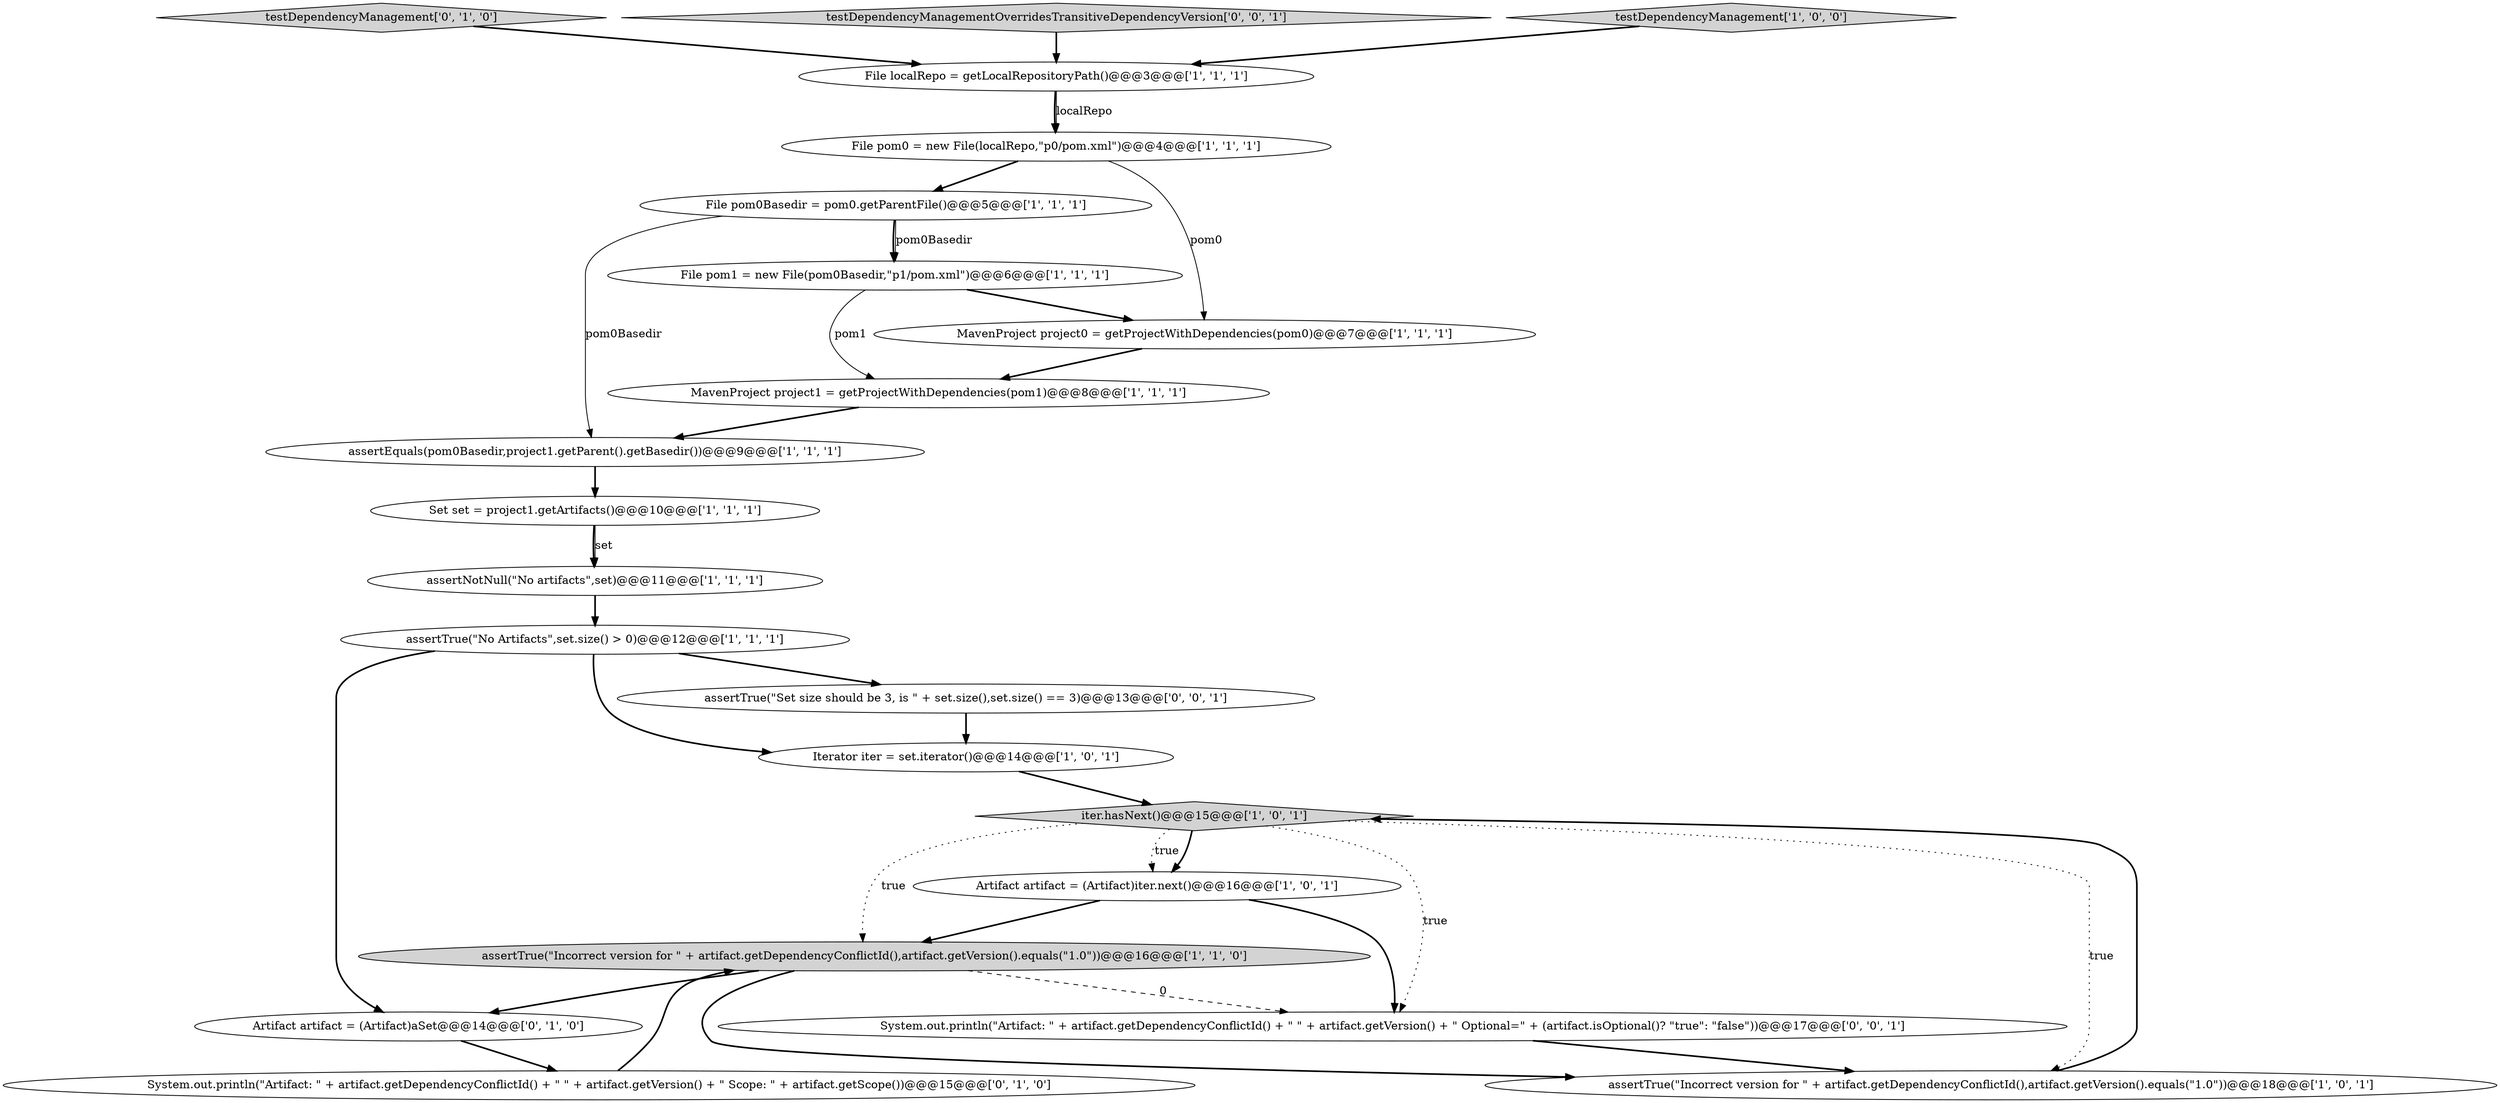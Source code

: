 digraph {
3 [style = filled, label = "iter.hasNext()@@@15@@@['1', '0', '1']", fillcolor = lightgray, shape = diamond image = "AAA0AAABBB1BBB"];
8 [style = filled, label = "Iterator iter = set.iterator()@@@14@@@['1', '0', '1']", fillcolor = white, shape = ellipse image = "AAA0AAABBB1BBB"];
0 [style = filled, label = "Set set = project1.getArtifacts()@@@10@@@['1', '1', '1']", fillcolor = white, shape = ellipse image = "AAA0AAABBB1BBB"];
16 [style = filled, label = "testDependencyManagement['0', '1', '0']", fillcolor = lightgray, shape = diamond image = "AAA0AAABBB2BBB"];
11 [style = filled, label = "assertTrue(\"Incorrect version for \" + artifact.getDependencyConflictId(),artifact.getVersion().equals(\"1.0\"))@@@16@@@['1', '1', '0']", fillcolor = lightgray, shape = ellipse image = "AAA0AAABBB1BBB"];
5 [style = filled, label = "File pom0Basedir = pom0.getParentFile()@@@5@@@['1', '1', '1']", fillcolor = white, shape = ellipse image = "AAA0AAABBB1BBB"];
2 [style = filled, label = "File pom1 = new File(pom0Basedir,\"p1/pom.xml\")@@@6@@@['1', '1', '1']", fillcolor = white, shape = ellipse image = "AAA0AAABBB1BBB"];
20 [style = filled, label = "testDependencyManagementOverridesTransitiveDependencyVersion['0', '0', '1']", fillcolor = lightgray, shape = diamond image = "AAA0AAABBB3BBB"];
6 [style = filled, label = "assertNotNull(\"No artifacts\",set)@@@11@@@['1', '1', '1']", fillcolor = white, shape = ellipse image = "AAA0AAABBB1BBB"];
10 [style = filled, label = "assertEquals(pom0Basedir,project1.getParent().getBasedir())@@@9@@@['1', '1', '1']", fillcolor = white, shape = ellipse image = "AAA0AAABBB1BBB"];
18 [style = filled, label = "System.out.println(\"Artifact: \" + artifact.getDependencyConflictId() + \" \" + artifact.getVersion() + \" Scope: \" + artifact.getScope())@@@15@@@['0', '1', '0']", fillcolor = white, shape = ellipse image = "AAA0AAABBB2BBB"];
12 [style = filled, label = "MavenProject project1 = getProjectWithDependencies(pom1)@@@8@@@['1', '1', '1']", fillcolor = white, shape = ellipse image = "AAA0AAABBB1BBB"];
9 [style = filled, label = "MavenProject project0 = getProjectWithDependencies(pom0)@@@7@@@['1', '1', '1']", fillcolor = white, shape = ellipse image = "AAA0AAABBB1BBB"];
21 [style = filled, label = "System.out.println(\"Artifact: \" + artifact.getDependencyConflictId() + \" \" + artifact.getVersion() + \" Optional=\" + (artifact.isOptional()? \"true\": \"false\"))@@@17@@@['0', '0', '1']", fillcolor = white, shape = ellipse image = "AAA0AAABBB3BBB"];
19 [style = filled, label = "assertTrue(\"Set size should be 3, is \" + set.size(),set.size() == 3)@@@13@@@['0', '0', '1']", fillcolor = white, shape = ellipse image = "AAA0AAABBB3BBB"];
1 [style = filled, label = "Artifact artifact = (Artifact)iter.next()@@@16@@@['1', '0', '1']", fillcolor = white, shape = ellipse image = "AAA0AAABBB1BBB"];
14 [style = filled, label = "File pom0 = new File(localRepo,\"p0/pom.xml\")@@@4@@@['1', '1', '1']", fillcolor = white, shape = ellipse image = "AAA0AAABBB1BBB"];
15 [style = filled, label = "assertTrue(\"Incorrect version for \" + artifact.getDependencyConflictId(),artifact.getVersion().equals(\"1.0\"))@@@18@@@['1', '0', '1']", fillcolor = white, shape = ellipse image = "AAA0AAABBB1BBB"];
7 [style = filled, label = "assertTrue(\"No Artifacts\",set.size() > 0)@@@12@@@['1', '1', '1']", fillcolor = white, shape = ellipse image = "AAA0AAABBB1BBB"];
13 [style = filled, label = "testDependencyManagement['1', '0', '0']", fillcolor = lightgray, shape = diamond image = "AAA0AAABBB1BBB"];
17 [style = filled, label = "Artifact artifact = (Artifact)aSet@@@14@@@['0', '1', '0']", fillcolor = white, shape = ellipse image = "AAA0AAABBB2BBB"];
4 [style = filled, label = "File localRepo = getLocalRepositoryPath()@@@3@@@['1', '1', '1']", fillcolor = white, shape = ellipse image = "AAA0AAABBB1BBB"];
3->11 [style = dotted, label="true"];
4->14 [style = bold, label=""];
14->9 [style = solid, label="pom0"];
7->17 [style = bold, label=""];
3->1 [style = bold, label=""];
0->6 [style = bold, label=""];
21->15 [style = bold, label=""];
18->11 [style = bold, label=""];
8->3 [style = bold, label=""];
5->2 [style = solid, label="pom0Basedir"];
2->9 [style = bold, label=""];
7->8 [style = bold, label=""];
15->3 [style = bold, label=""];
19->8 [style = bold, label=""];
11->15 [style = bold, label=""];
1->11 [style = bold, label=""];
20->4 [style = bold, label=""];
5->2 [style = bold, label=""];
12->10 [style = bold, label=""];
4->14 [style = solid, label="localRepo"];
5->10 [style = solid, label="pom0Basedir"];
2->12 [style = solid, label="pom1"];
3->21 [style = dotted, label="true"];
1->21 [style = bold, label=""];
3->15 [style = dotted, label="true"];
10->0 [style = bold, label=""];
0->6 [style = solid, label="set"];
11->17 [style = bold, label=""];
9->12 [style = bold, label=""];
16->4 [style = bold, label=""];
6->7 [style = bold, label=""];
7->19 [style = bold, label=""];
3->1 [style = dotted, label="true"];
17->18 [style = bold, label=""];
14->5 [style = bold, label=""];
13->4 [style = bold, label=""];
11->21 [style = dashed, label="0"];
}
